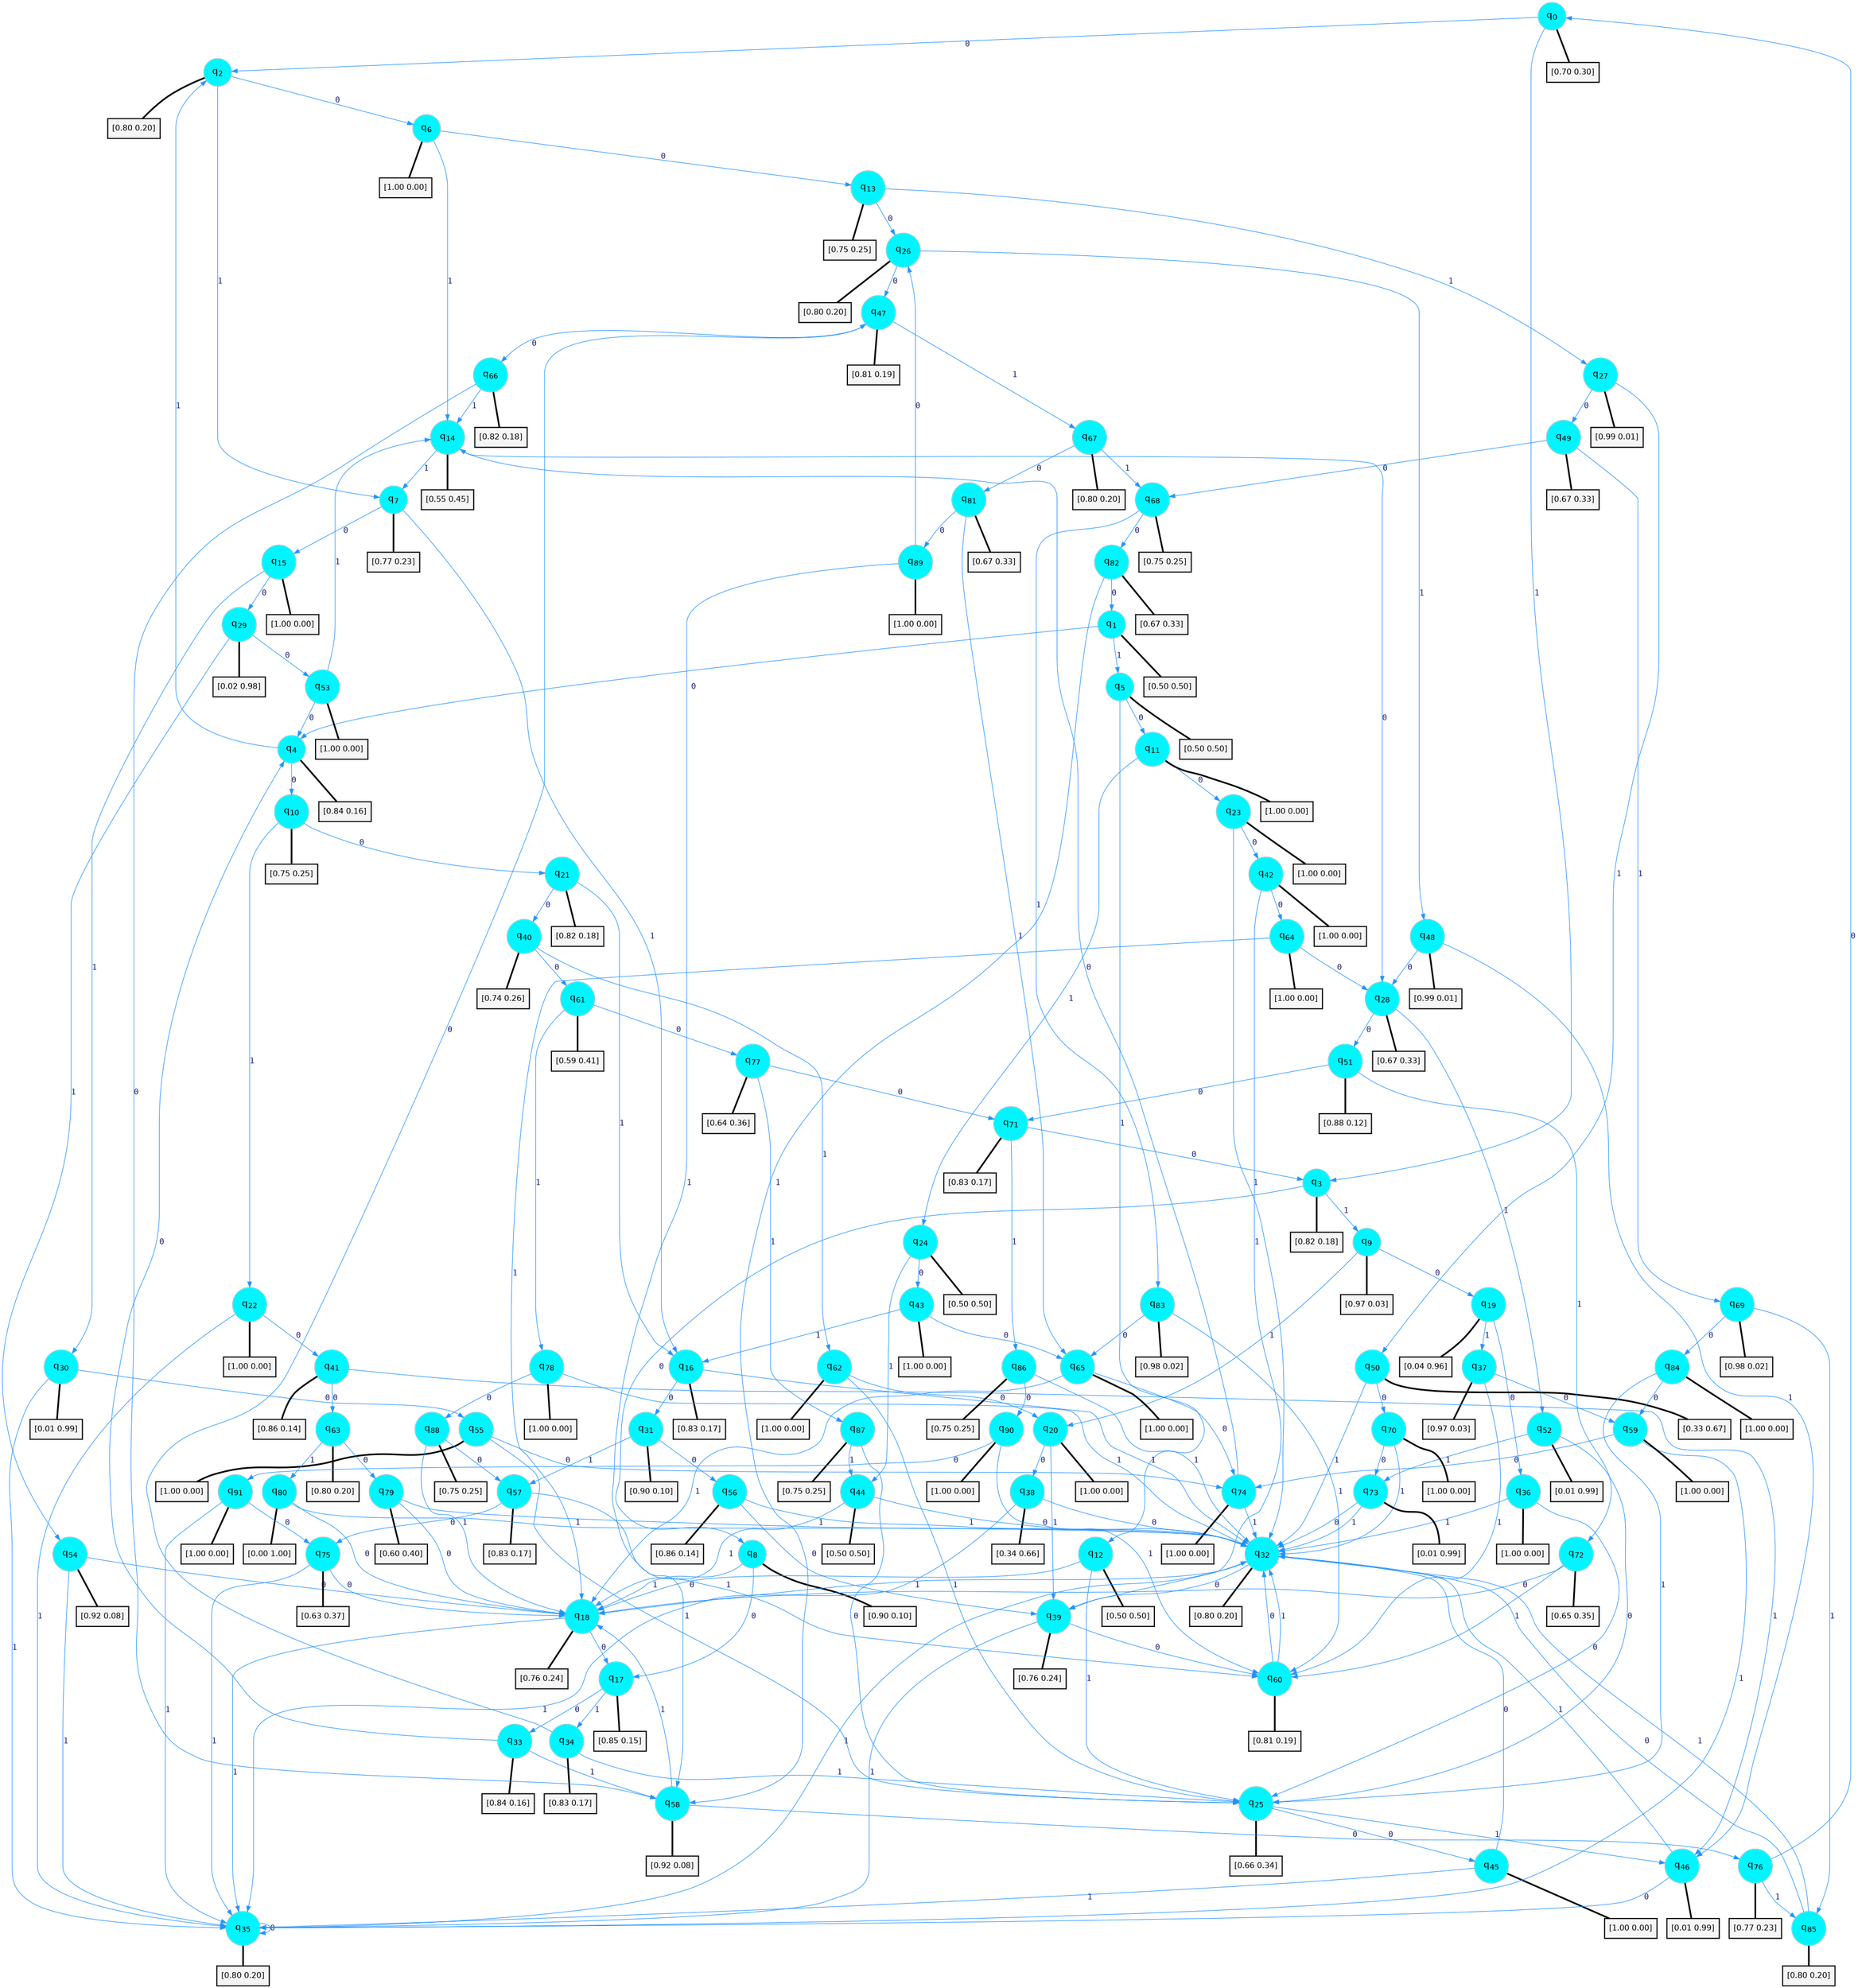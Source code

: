 digraph G {
graph [
bgcolor=transparent, dpi=300, rankdir=TD, size="40,25"];
node [
color=gray, fillcolor=turquoise1, fontcolor=black, fontname=Helvetica, fontsize=16, fontweight=bold, shape=circle, style=filled];
edge [
arrowsize=1, color=dodgerblue1, fontcolor=midnightblue, fontname=courier, fontweight=bold, penwidth=1, style=solid, weight=20];
0[label=<q<SUB>0</SUB>>];
1[label=<q<SUB>1</SUB>>];
2[label=<q<SUB>2</SUB>>];
3[label=<q<SUB>3</SUB>>];
4[label=<q<SUB>4</SUB>>];
5[label=<q<SUB>5</SUB>>];
6[label=<q<SUB>6</SUB>>];
7[label=<q<SUB>7</SUB>>];
8[label=<q<SUB>8</SUB>>];
9[label=<q<SUB>9</SUB>>];
10[label=<q<SUB>10</SUB>>];
11[label=<q<SUB>11</SUB>>];
12[label=<q<SUB>12</SUB>>];
13[label=<q<SUB>13</SUB>>];
14[label=<q<SUB>14</SUB>>];
15[label=<q<SUB>15</SUB>>];
16[label=<q<SUB>16</SUB>>];
17[label=<q<SUB>17</SUB>>];
18[label=<q<SUB>18</SUB>>];
19[label=<q<SUB>19</SUB>>];
20[label=<q<SUB>20</SUB>>];
21[label=<q<SUB>21</SUB>>];
22[label=<q<SUB>22</SUB>>];
23[label=<q<SUB>23</SUB>>];
24[label=<q<SUB>24</SUB>>];
25[label=<q<SUB>25</SUB>>];
26[label=<q<SUB>26</SUB>>];
27[label=<q<SUB>27</SUB>>];
28[label=<q<SUB>28</SUB>>];
29[label=<q<SUB>29</SUB>>];
30[label=<q<SUB>30</SUB>>];
31[label=<q<SUB>31</SUB>>];
32[label=<q<SUB>32</SUB>>];
33[label=<q<SUB>33</SUB>>];
34[label=<q<SUB>34</SUB>>];
35[label=<q<SUB>35</SUB>>];
36[label=<q<SUB>36</SUB>>];
37[label=<q<SUB>37</SUB>>];
38[label=<q<SUB>38</SUB>>];
39[label=<q<SUB>39</SUB>>];
40[label=<q<SUB>40</SUB>>];
41[label=<q<SUB>41</SUB>>];
42[label=<q<SUB>42</SUB>>];
43[label=<q<SUB>43</SUB>>];
44[label=<q<SUB>44</SUB>>];
45[label=<q<SUB>45</SUB>>];
46[label=<q<SUB>46</SUB>>];
47[label=<q<SUB>47</SUB>>];
48[label=<q<SUB>48</SUB>>];
49[label=<q<SUB>49</SUB>>];
50[label=<q<SUB>50</SUB>>];
51[label=<q<SUB>51</SUB>>];
52[label=<q<SUB>52</SUB>>];
53[label=<q<SUB>53</SUB>>];
54[label=<q<SUB>54</SUB>>];
55[label=<q<SUB>55</SUB>>];
56[label=<q<SUB>56</SUB>>];
57[label=<q<SUB>57</SUB>>];
58[label=<q<SUB>58</SUB>>];
59[label=<q<SUB>59</SUB>>];
60[label=<q<SUB>60</SUB>>];
61[label=<q<SUB>61</SUB>>];
62[label=<q<SUB>62</SUB>>];
63[label=<q<SUB>63</SUB>>];
64[label=<q<SUB>64</SUB>>];
65[label=<q<SUB>65</SUB>>];
66[label=<q<SUB>66</SUB>>];
67[label=<q<SUB>67</SUB>>];
68[label=<q<SUB>68</SUB>>];
69[label=<q<SUB>69</SUB>>];
70[label=<q<SUB>70</SUB>>];
71[label=<q<SUB>71</SUB>>];
72[label=<q<SUB>72</SUB>>];
73[label=<q<SUB>73</SUB>>];
74[label=<q<SUB>74</SUB>>];
75[label=<q<SUB>75</SUB>>];
76[label=<q<SUB>76</SUB>>];
77[label=<q<SUB>77</SUB>>];
78[label=<q<SUB>78</SUB>>];
79[label=<q<SUB>79</SUB>>];
80[label=<q<SUB>80</SUB>>];
81[label=<q<SUB>81</SUB>>];
82[label=<q<SUB>82</SUB>>];
83[label=<q<SUB>83</SUB>>];
84[label=<q<SUB>84</SUB>>];
85[label=<q<SUB>85</SUB>>];
86[label=<q<SUB>86</SUB>>];
87[label=<q<SUB>87</SUB>>];
88[label=<q<SUB>88</SUB>>];
89[label=<q<SUB>89</SUB>>];
90[label=<q<SUB>90</SUB>>];
91[label=<q<SUB>91</SUB>>];
92[label="[0.70 0.30]", shape=box,fontcolor=black, fontname=Helvetica, fontsize=14, penwidth=2, fillcolor=whitesmoke,color=black];
93[label="[0.50 0.50]", shape=box,fontcolor=black, fontname=Helvetica, fontsize=14, penwidth=2, fillcolor=whitesmoke,color=black];
94[label="[0.80 0.20]", shape=box,fontcolor=black, fontname=Helvetica, fontsize=14, penwidth=2, fillcolor=whitesmoke,color=black];
95[label="[0.82 0.18]", shape=box,fontcolor=black, fontname=Helvetica, fontsize=14, penwidth=2, fillcolor=whitesmoke,color=black];
96[label="[0.84 0.16]", shape=box,fontcolor=black, fontname=Helvetica, fontsize=14, penwidth=2, fillcolor=whitesmoke,color=black];
97[label="[0.50 0.50]", shape=box,fontcolor=black, fontname=Helvetica, fontsize=14, penwidth=2, fillcolor=whitesmoke,color=black];
98[label="[1.00 0.00]", shape=box,fontcolor=black, fontname=Helvetica, fontsize=14, penwidth=2, fillcolor=whitesmoke,color=black];
99[label="[0.77 0.23]", shape=box,fontcolor=black, fontname=Helvetica, fontsize=14, penwidth=2, fillcolor=whitesmoke,color=black];
100[label="[0.90 0.10]", shape=box,fontcolor=black, fontname=Helvetica, fontsize=14, penwidth=2, fillcolor=whitesmoke,color=black];
101[label="[0.97 0.03]", shape=box,fontcolor=black, fontname=Helvetica, fontsize=14, penwidth=2, fillcolor=whitesmoke,color=black];
102[label="[0.75 0.25]", shape=box,fontcolor=black, fontname=Helvetica, fontsize=14, penwidth=2, fillcolor=whitesmoke,color=black];
103[label="[1.00 0.00]", shape=box,fontcolor=black, fontname=Helvetica, fontsize=14, penwidth=2, fillcolor=whitesmoke,color=black];
104[label="[0.50 0.50]", shape=box,fontcolor=black, fontname=Helvetica, fontsize=14, penwidth=2, fillcolor=whitesmoke,color=black];
105[label="[0.75 0.25]", shape=box,fontcolor=black, fontname=Helvetica, fontsize=14, penwidth=2, fillcolor=whitesmoke,color=black];
106[label="[0.55 0.45]", shape=box,fontcolor=black, fontname=Helvetica, fontsize=14, penwidth=2, fillcolor=whitesmoke,color=black];
107[label="[1.00 0.00]", shape=box,fontcolor=black, fontname=Helvetica, fontsize=14, penwidth=2, fillcolor=whitesmoke,color=black];
108[label="[0.83 0.17]", shape=box,fontcolor=black, fontname=Helvetica, fontsize=14, penwidth=2, fillcolor=whitesmoke,color=black];
109[label="[0.85 0.15]", shape=box,fontcolor=black, fontname=Helvetica, fontsize=14, penwidth=2, fillcolor=whitesmoke,color=black];
110[label="[0.76 0.24]", shape=box,fontcolor=black, fontname=Helvetica, fontsize=14, penwidth=2, fillcolor=whitesmoke,color=black];
111[label="[0.04 0.96]", shape=box,fontcolor=black, fontname=Helvetica, fontsize=14, penwidth=2, fillcolor=whitesmoke,color=black];
112[label="[1.00 0.00]", shape=box,fontcolor=black, fontname=Helvetica, fontsize=14, penwidth=2, fillcolor=whitesmoke,color=black];
113[label="[0.82 0.18]", shape=box,fontcolor=black, fontname=Helvetica, fontsize=14, penwidth=2, fillcolor=whitesmoke,color=black];
114[label="[1.00 0.00]", shape=box,fontcolor=black, fontname=Helvetica, fontsize=14, penwidth=2, fillcolor=whitesmoke,color=black];
115[label="[1.00 0.00]", shape=box,fontcolor=black, fontname=Helvetica, fontsize=14, penwidth=2, fillcolor=whitesmoke,color=black];
116[label="[0.50 0.50]", shape=box,fontcolor=black, fontname=Helvetica, fontsize=14, penwidth=2, fillcolor=whitesmoke,color=black];
117[label="[0.66 0.34]", shape=box,fontcolor=black, fontname=Helvetica, fontsize=14, penwidth=2, fillcolor=whitesmoke,color=black];
118[label="[0.80 0.20]", shape=box,fontcolor=black, fontname=Helvetica, fontsize=14, penwidth=2, fillcolor=whitesmoke,color=black];
119[label="[0.99 0.01]", shape=box,fontcolor=black, fontname=Helvetica, fontsize=14, penwidth=2, fillcolor=whitesmoke,color=black];
120[label="[0.67 0.33]", shape=box,fontcolor=black, fontname=Helvetica, fontsize=14, penwidth=2, fillcolor=whitesmoke,color=black];
121[label="[0.02 0.98]", shape=box,fontcolor=black, fontname=Helvetica, fontsize=14, penwidth=2, fillcolor=whitesmoke,color=black];
122[label="[0.01 0.99]", shape=box,fontcolor=black, fontname=Helvetica, fontsize=14, penwidth=2, fillcolor=whitesmoke,color=black];
123[label="[0.90 0.10]", shape=box,fontcolor=black, fontname=Helvetica, fontsize=14, penwidth=2, fillcolor=whitesmoke,color=black];
124[label="[0.80 0.20]", shape=box,fontcolor=black, fontname=Helvetica, fontsize=14, penwidth=2, fillcolor=whitesmoke,color=black];
125[label="[0.84 0.16]", shape=box,fontcolor=black, fontname=Helvetica, fontsize=14, penwidth=2, fillcolor=whitesmoke,color=black];
126[label="[0.83 0.17]", shape=box,fontcolor=black, fontname=Helvetica, fontsize=14, penwidth=2, fillcolor=whitesmoke,color=black];
127[label="[0.80 0.20]", shape=box,fontcolor=black, fontname=Helvetica, fontsize=14, penwidth=2, fillcolor=whitesmoke,color=black];
128[label="[1.00 0.00]", shape=box,fontcolor=black, fontname=Helvetica, fontsize=14, penwidth=2, fillcolor=whitesmoke,color=black];
129[label="[0.97 0.03]", shape=box,fontcolor=black, fontname=Helvetica, fontsize=14, penwidth=2, fillcolor=whitesmoke,color=black];
130[label="[0.34 0.66]", shape=box,fontcolor=black, fontname=Helvetica, fontsize=14, penwidth=2, fillcolor=whitesmoke,color=black];
131[label="[0.76 0.24]", shape=box,fontcolor=black, fontname=Helvetica, fontsize=14, penwidth=2, fillcolor=whitesmoke,color=black];
132[label="[0.74 0.26]", shape=box,fontcolor=black, fontname=Helvetica, fontsize=14, penwidth=2, fillcolor=whitesmoke,color=black];
133[label="[0.86 0.14]", shape=box,fontcolor=black, fontname=Helvetica, fontsize=14, penwidth=2, fillcolor=whitesmoke,color=black];
134[label="[1.00 0.00]", shape=box,fontcolor=black, fontname=Helvetica, fontsize=14, penwidth=2, fillcolor=whitesmoke,color=black];
135[label="[1.00 0.00]", shape=box,fontcolor=black, fontname=Helvetica, fontsize=14, penwidth=2, fillcolor=whitesmoke,color=black];
136[label="[0.50 0.50]", shape=box,fontcolor=black, fontname=Helvetica, fontsize=14, penwidth=2, fillcolor=whitesmoke,color=black];
137[label="[1.00 0.00]", shape=box,fontcolor=black, fontname=Helvetica, fontsize=14, penwidth=2, fillcolor=whitesmoke,color=black];
138[label="[0.01 0.99]", shape=box,fontcolor=black, fontname=Helvetica, fontsize=14, penwidth=2, fillcolor=whitesmoke,color=black];
139[label="[0.81 0.19]", shape=box,fontcolor=black, fontname=Helvetica, fontsize=14, penwidth=2, fillcolor=whitesmoke,color=black];
140[label="[0.99 0.01]", shape=box,fontcolor=black, fontname=Helvetica, fontsize=14, penwidth=2, fillcolor=whitesmoke,color=black];
141[label="[0.67 0.33]", shape=box,fontcolor=black, fontname=Helvetica, fontsize=14, penwidth=2, fillcolor=whitesmoke,color=black];
142[label="[0.33 0.67]", shape=box,fontcolor=black, fontname=Helvetica, fontsize=14, penwidth=2, fillcolor=whitesmoke,color=black];
143[label="[0.88 0.12]", shape=box,fontcolor=black, fontname=Helvetica, fontsize=14, penwidth=2, fillcolor=whitesmoke,color=black];
144[label="[0.01 0.99]", shape=box,fontcolor=black, fontname=Helvetica, fontsize=14, penwidth=2, fillcolor=whitesmoke,color=black];
145[label="[1.00 0.00]", shape=box,fontcolor=black, fontname=Helvetica, fontsize=14, penwidth=2, fillcolor=whitesmoke,color=black];
146[label="[0.92 0.08]", shape=box,fontcolor=black, fontname=Helvetica, fontsize=14, penwidth=2, fillcolor=whitesmoke,color=black];
147[label="[1.00 0.00]", shape=box,fontcolor=black, fontname=Helvetica, fontsize=14, penwidth=2, fillcolor=whitesmoke,color=black];
148[label="[0.86 0.14]", shape=box,fontcolor=black, fontname=Helvetica, fontsize=14, penwidth=2, fillcolor=whitesmoke,color=black];
149[label="[0.83 0.17]", shape=box,fontcolor=black, fontname=Helvetica, fontsize=14, penwidth=2, fillcolor=whitesmoke,color=black];
150[label="[0.92 0.08]", shape=box,fontcolor=black, fontname=Helvetica, fontsize=14, penwidth=2, fillcolor=whitesmoke,color=black];
151[label="[1.00 0.00]", shape=box,fontcolor=black, fontname=Helvetica, fontsize=14, penwidth=2, fillcolor=whitesmoke,color=black];
152[label="[0.81 0.19]", shape=box,fontcolor=black, fontname=Helvetica, fontsize=14, penwidth=2, fillcolor=whitesmoke,color=black];
153[label="[0.59 0.41]", shape=box,fontcolor=black, fontname=Helvetica, fontsize=14, penwidth=2, fillcolor=whitesmoke,color=black];
154[label="[1.00 0.00]", shape=box,fontcolor=black, fontname=Helvetica, fontsize=14, penwidth=2, fillcolor=whitesmoke,color=black];
155[label="[0.80 0.20]", shape=box,fontcolor=black, fontname=Helvetica, fontsize=14, penwidth=2, fillcolor=whitesmoke,color=black];
156[label="[1.00 0.00]", shape=box,fontcolor=black, fontname=Helvetica, fontsize=14, penwidth=2, fillcolor=whitesmoke,color=black];
157[label="[1.00 0.00]", shape=box,fontcolor=black, fontname=Helvetica, fontsize=14, penwidth=2, fillcolor=whitesmoke,color=black];
158[label="[0.82 0.18]", shape=box,fontcolor=black, fontname=Helvetica, fontsize=14, penwidth=2, fillcolor=whitesmoke,color=black];
159[label="[0.80 0.20]", shape=box,fontcolor=black, fontname=Helvetica, fontsize=14, penwidth=2, fillcolor=whitesmoke,color=black];
160[label="[0.75 0.25]", shape=box,fontcolor=black, fontname=Helvetica, fontsize=14, penwidth=2, fillcolor=whitesmoke,color=black];
161[label="[0.98 0.02]", shape=box,fontcolor=black, fontname=Helvetica, fontsize=14, penwidth=2, fillcolor=whitesmoke,color=black];
162[label="[1.00 0.00]", shape=box,fontcolor=black, fontname=Helvetica, fontsize=14, penwidth=2, fillcolor=whitesmoke,color=black];
163[label="[0.83 0.17]", shape=box,fontcolor=black, fontname=Helvetica, fontsize=14, penwidth=2, fillcolor=whitesmoke,color=black];
164[label="[0.65 0.35]", shape=box,fontcolor=black, fontname=Helvetica, fontsize=14, penwidth=2, fillcolor=whitesmoke,color=black];
165[label="[0.01 0.99]", shape=box,fontcolor=black, fontname=Helvetica, fontsize=14, penwidth=2, fillcolor=whitesmoke,color=black];
166[label="[1.00 0.00]", shape=box,fontcolor=black, fontname=Helvetica, fontsize=14, penwidth=2, fillcolor=whitesmoke,color=black];
167[label="[0.63 0.37]", shape=box,fontcolor=black, fontname=Helvetica, fontsize=14, penwidth=2, fillcolor=whitesmoke,color=black];
168[label="[0.77 0.23]", shape=box,fontcolor=black, fontname=Helvetica, fontsize=14, penwidth=2, fillcolor=whitesmoke,color=black];
169[label="[0.64 0.36]", shape=box,fontcolor=black, fontname=Helvetica, fontsize=14, penwidth=2, fillcolor=whitesmoke,color=black];
170[label="[1.00 0.00]", shape=box,fontcolor=black, fontname=Helvetica, fontsize=14, penwidth=2, fillcolor=whitesmoke,color=black];
171[label="[0.60 0.40]", shape=box,fontcolor=black, fontname=Helvetica, fontsize=14, penwidth=2, fillcolor=whitesmoke,color=black];
172[label="[0.00 1.00]", shape=box,fontcolor=black, fontname=Helvetica, fontsize=14, penwidth=2, fillcolor=whitesmoke,color=black];
173[label="[0.67 0.33]", shape=box,fontcolor=black, fontname=Helvetica, fontsize=14, penwidth=2, fillcolor=whitesmoke,color=black];
174[label="[0.67 0.33]", shape=box,fontcolor=black, fontname=Helvetica, fontsize=14, penwidth=2, fillcolor=whitesmoke,color=black];
175[label="[0.98 0.02]", shape=box,fontcolor=black, fontname=Helvetica, fontsize=14, penwidth=2, fillcolor=whitesmoke,color=black];
176[label="[1.00 0.00]", shape=box,fontcolor=black, fontname=Helvetica, fontsize=14, penwidth=2, fillcolor=whitesmoke,color=black];
177[label="[0.80 0.20]", shape=box,fontcolor=black, fontname=Helvetica, fontsize=14, penwidth=2, fillcolor=whitesmoke,color=black];
178[label="[0.75 0.25]", shape=box,fontcolor=black, fontname=Helvetica, fontsize=14, penwidth=2, fillcolor=whitesmoke,color=black];
179[label="[0.75 0.25]", shape=box,fontcolor=black, fontname=Helvetica, fontsize=14, penwidth=2, fillcolor=whitesmoke,color=black];
180[label="[0.75 0.25]", shape=box,fontcolor=black, fontname=Helvetica, fontsize=14, penwidth=2, fillcolor=whitesmoke,color=black];
181[label="[1.00 0.00]", shape=box,fontcolor=black, fontname=Helvetica, fontsize=14, penwidth=2, fillcolor=whitesmoke,color=black];
182[label="[1.00 0.00]", shape=box,fontcolor=black, fontname=Helvetica, fontsize=14, penwidth=2, fillcolor=whitesmoke,color=black];
183[label="[1.00 0.00]", shape=box,fontcolor=black, fontname=Helvetica, fontsize=14, penwidth=2, fillcolor=whitesmoke,color=black];
0->2 [label=0];
0->3 [label=1];
0->92 [arrowhead=none, penwidth=3,color=black];
1->4 [label=0];
1->5 [label=1];
1->93 [arrowhead=none, penwidth=3,color=black];
2->6 [label=0];
2->7 [label=1];
2->94 [arrowhead=none, penwidth=3,color=black];
3->8 [label=0];
3->9 [label=1];
3->95 [arrowhead=none, penwidth=3,color=black];
4->10 [label=0];
4->2 [label=1];
4->96 [arrowhead=none, penwidth=3,color=black];
5->11 [label=0];
5->12 [label=1];
5->97 [arrowhead=none, penwidth=3,color=black];
6->13 [label=0];
6->14 [label=1];
6->98 [arrowhead=none, penwidth=3,color=black];
7->15 [label=0];
7->16 [label=1];
7->99 [arrowhead=none, penwidth=3,color=black];
8->17 [label=0];
8->18 [label=1];
8->100 [arrowhead=none, penwidth=3,color=black];
9->19 [label=0];
9->20 [label=1];
9->101 [arrowhead=none, penwidth=3,color=black];
10->21 [label=0];
10->22 [label=1];
10->102 [arrowhead=none, penwidth=3,color=black];
11->23 [label=0];
11->24 [label=1];
11->103 [arrowhead=none, penwidth=3,color=black];
12->18 [label=0];
12->25 [label=1];
12->104 [arrowhead=none, penwidth=3,color=black];
13->26 [label=0];
13->27 [label=1];
13->105 [arrowhead=none, penwidth=3,color=black];
14->28 [label=0];
14->7 [label=1];
14->106 [arrowhead=none, penwidth=3,color=black];
15->29 [label=0];
15->30 [label=1];
15->107 [arrowhead=none, penwidth=3,color=black];
16->31 [label=0];
16->32 [label=1];
16->108 [arrowhead=none, penwidth=3,color=black];
17->33 [label=0];
17->34 [label=1];
17->109 [arrowhead=none, penwidth=3,color=black];
18->17 [label=0];
18->35 [label=1];
18->110 [arrowhead=none, penwidth=3,color=black];
19->36 [label=0];
19->37 [label=1];
19->111 [arrowhead=none, penwidth=3,color=black];
20->38 [label=0];
20->39 [label=1];
20->112 [arrowhead=none, penwidth=3,color=black];
21->40 [label=0];
21->16 [label=1];
21->113 [arrowhead=none, penwidth=3,color=black];
22->41 [label=0];
22->35 [label=1];
22->114 [arrowhead=none, penwidth=3,color=black];
23->42 [label=0];
23->32 [label=1];
23->115 [arrowhead=none, penwidth=3,color=black];
24->43 [label=0];
24->44 [label=1];
24->116 [arrowhead=none, penwidth=3,color=black];
25->45 [label=0];
25->46 [label=1];
25->117 [arrowhead=none, penwidth=3,color=black];
26->47 [label=0];
26->48 [label=1];
26->118 [arrowhead=none, penwidth=3,color=black];
27->49 [label=0];
27->50 [label=1];
27->119 [arrowhead=none, penwidth=3,color=black];
28->51 [label=0];
28->52 [label=1];
28->120 [arrowhead=none, penwidth=3,color=black];
29->53 [label=0];
29->54 [label=1];
29->121 [arrowhead=none, penwidth=3,color=black];
30->55 [label=0];
30->35 [label=1];
30->122 [arrowhead=none, penwidth=3,color=black];
31->56 [label=0];
31->57 [label=1];
31->123 [arrowhead=none, penwidth=3,color=black];
32->39 [label=0];
32->18 [label=1];
32->124 [arrowhead=none, penwidth=3,color=black];
33->4 [label=0];
33->58 [label=1];
33->125 [arrowhead=none, penwidth=3,color=black];
34->47 [label=0];
34->25 [label=1];
34->126 [arrowhead=none, penwidth=3,color=black];
35->35 [label=0];
35->32 [label=1];
35->127 [arrowhead=none, penwidth=3,color=black];
36->25 [label=0];
36->32 [label=1];
36->128 [arrowhead=none, penwidth=3,color=black];
37->59 [label=0];
37->60 [label=1];
37->129 [arrowhead=none, penwidth=3,color=black];
38->32 [label=0];
38->35 [label=1];
38->130 [arrowhead=none, penwidth=3,color=black];
39->60 [label=0];
39->35 [label=1];
39->131 [arrowhead=none, penwidth=3,color=black];
40->61 [label=0];
40->62 [label=1];
40->132 [arrowhead=none, penwidth=3,color=black];
41->63 [label=0];
41->46 [label=1];
41->133 [arrowhead=none, penwidth=3,color=black];
42->64 [label=0];
42->39 [label=1];
42->134 [arrowhead=none, penwidth=3,color=black];
43->65 [label=0];
43->16 [label=1];
43->135 [arrowhead=none, penwidth=3,color=black];
44->32 [label=0];
44->18 [label=1];
44->136 [arrowhead=none, penwidth=3,color=black];
45->32 [label=0];
45->35 [label=1];
45->137 [arrowhead=none, penwidth=3,color=black];
46->35 [label=0];
46->32 [label=1];
46->138 [arrowhead=none, penwidth=3,color=black];
47->66 [label=0];
47->67 [label=1];
47->139 [arrowhead=none, penwidth=3,color=black];
48->28 [label=0];
48->46 [label=1];
48->140 [arrowhead=none, penwidth=3,color=black];
49->68 [label=0];
49->69 [label=1];
49->141 [arrowhead=none, penwidth=3,color=black];
50->70 [label=0];
50->32 [label=1];
50->142 [arrowhead=none, penwidth=3,color=black];
51->71 [label=0];
51->72 [label=1];
51->143 [arrowhead=none, penwidth=3,color=black];
52->25 [label=0];
52->73 [label=1];
52->144 [arrowhead=none, penwidth=3,color=black];
53->4 [label=0];
53->14 [label=1];
53->145 [arrowhead=none, penwidth=3,color=black];
54->18 [label=0];
54->35 [label=1];
54->146 [arrowhead=none, penwidth=3,color=black];
55->74 [label=0];
55->25 [label=1];
55->147 [arrowhead=none, penwidth=3,color=black];
56->39 [label=0];
56->32 [label=1];
56->148 [arrowhead=none, penwidth=3,color=black];
57->75 [label=0];
57->60 [label=1];
57->149 [arrowhead=none, penwidth=3,color=black];
58->76 [label=0];
58->18 [label=1];
58->150 [arrowhead=none, penwidth=3,color=black];
59->74 [label=0];
59->35 [label=1];
59->151 [arrowhead=none, penwidth=3,color=black];
60->32 [label=0];
60->32 [label=1];
60->152 [arrowhead=none, penwidth=3,color=black];
61->77 [label=0];
61->78 [label=1];
61->153 [arrowhead=none, penwidth=3,color=black];
62->20 [label=0];
62->25 [label=1];
62->154 [arrowhead=none, penwidth=3,color=black];
63->79 [label=0];
63->80 [label=1];
63->155 [arrowhead=none, penwidth=3,color=black];
64->28 [label=0];
64->18 [label=1];
64->156 [arrowhead=none, penwidth=3,color=black];
65->74 [label=0];
65->18 [label=1];
65->157 [arrowhead=none, penwidth=3,color=black];
66->58 [label=0];
66->14 [label=1];
66->158 [arrowhead=none, penwidth=3,color=black];
67->81 [label=0];
67->68 [label=1];
67->159 [arrowhead=none, penwidth=3,color=black];
68->82 [label=0];
68->83 [label=1];
68->160 [arrowhead=none, penwidth=3,color=black];
69->84 [label=0];
69->85 [label=1];
69->161 [arrowhead=none, penwidth=3,color=black];
70->73 [label=0];
70->32 [label=1];
70->162 [arrowhead=none, penwidth=3,color=black];
71->3 [label=0];
71->86 [label=1];
71->163 [arrowhead=none, penwidth=3,color=black];
72->18 [label=0];
72->60 [label=1];
72->164 [arrowhead=none, penwidth=3,color=black];
73->32 [label=0];
73->32 [label=1];
73->165 [arrowhead=none, penwidth=3,color=black];
74->14 [label=0];
74->32 [label=1];
74->166 [arrowhead=none, penwidth=3,color=black];
75->18 [label=0];
75->35 [label=1];
75->167 [arrowhead=none, penwidth=3,color=black];
76->0 [label=0];
76->85 [label=1];
76->168 [arrowhead=none, penwidth=3,color=black];
77->71 [label=0];
77->87 [label=1];
77->169 [arrowhead=none, penwidth=3,color=black];
78->88 [label=0];
78->32 [label=1];
78->170 [arrowhead=none, penwidth=3,color=black];
79->18 [label=0];
79->32 [label=1];
79->171 [arrowhead=none, penwidth=3,color=black];
80->18 [label=0];
80->32 [label=1];
80->172 [arrowhead=none, penwidth=3,color=black];
81->89 [label=0];
81->65 [label=1];
81->173 [arrowhead=none, penwidth=3,color=black];
82->1 [label=0];
82->58 [label=1];
82->174 [arrowhead=none, penwidth=3,color=black];
83->65 [label=0];
83->60 [label=1];
83->175 [arrowhead=none, penwidth=3,color=black];
84->59 [label=0];
84->25 [label=1];
84->176 [arrowhead=none, penwidth=3,color=black];
85->32 [label=0];
85->32 [label=1];
85->177 [arrowhead=none, penwidth=3,color=black];
86->90 [label=0];
86->32 [label=1];
86->178 [arrowhead=none, penwidth=3,color=black];
87->25 [label=0];
87->44 [label=1];
87->179 [arrowhead=none, penwidth=3,color=black];
88->57 [label=0];
88->18 [label=1];
88->180 [arrowhead=none, penwidth=3,color=black];
89->26 [label=0];
89->58 [label=1];
89->181 [arrowhead=none, penwidth=3,color=black];
90->91 [label=0];
90->60 [label=1];
90->182 [arrowhead=none, penwidth=3,color=black];
91->75 [label=0];
91->35 [label=1];
91->183 [arrowhead=none, penwidth=3,color=black];
}

